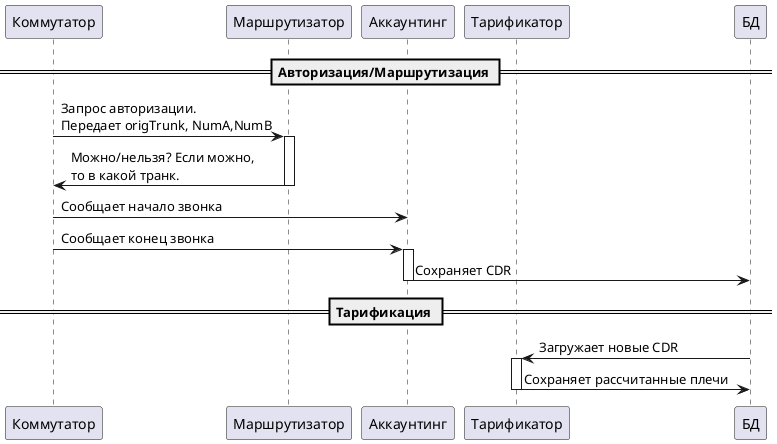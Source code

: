 @startuml

participant Коммутатор order 10
participant Маршрутизатор order 20
participant Аккаунтинг order 30
participant Тарификатор order 40
participant БД order 50

== Авторизация/Маршрутизация ==

Коммутатор -> Маршрутизатор : Запрос авторизации.\nПередает origTrunk, NumA,NumB
activate Маршрутизатор

Маршрутизатор -> Коммутатор: Можно/нельзя? Если можно,\nто в какой транк.
deactivate Маршрутизатор

Коммутатор -> Аккаунтинг: Сообщает начало звонка

Коммутатор -> Аккаунтинг: Сообщает конец звонка
activate Аккаунтинг
Аккаунтинг -> БД: Cохраняет CDR
deactivate Аккаунтинг

== Тарификация ==

Тарификатор <- БД: Загружает новые CDR
activate Тарификатор
Тарификатор -> БД: Сохраняет рассчитанные плечи
deactivate Тарификатор

@enduml